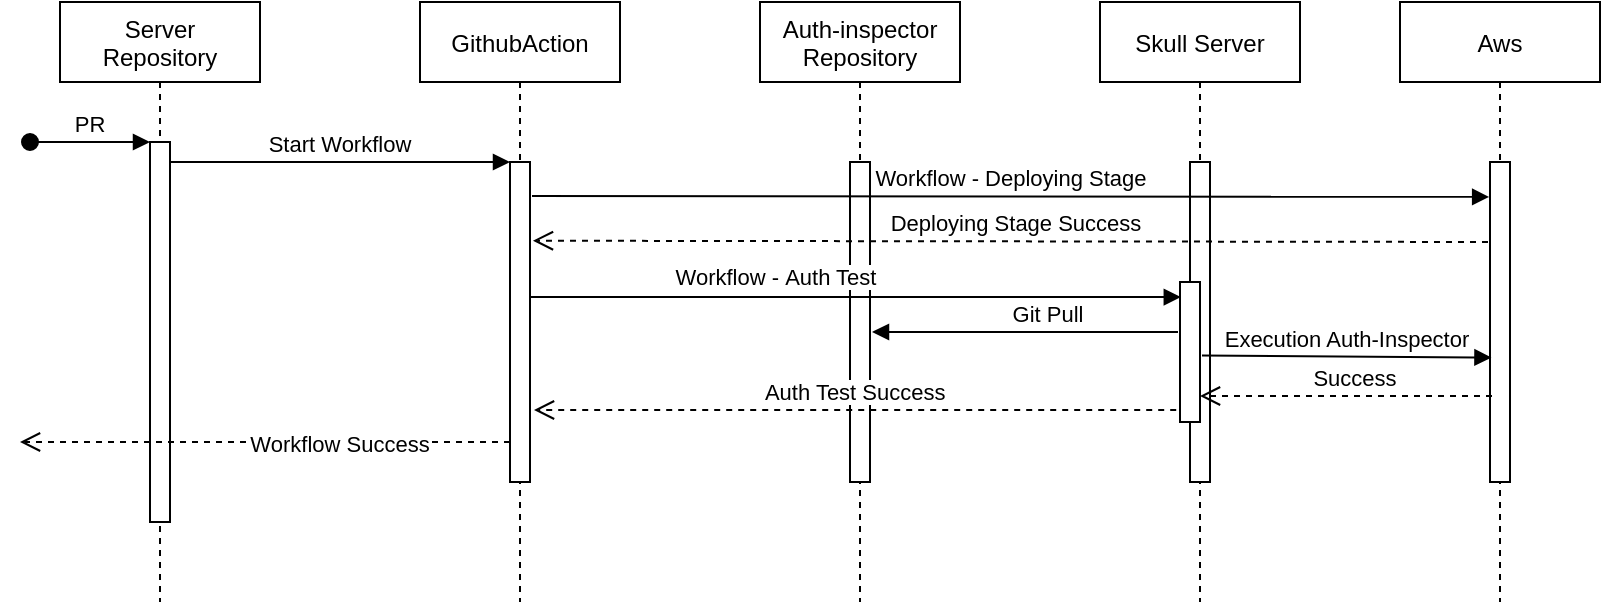 <mxfile version="14.9.1" type="github">
  <diagram id="kgpKYQtTHZ0yAKxKKP6v" name="Page-1">
    <mxGraphModel dx="1722" dy="968" grid="1" gridSize="10" guides="1" tooltips="1" connect="1" arrows="1" fold="1" page="1" pageScale="1" pageWidth="1169" pageHeight="827" math="0" shadow="0">
      <root>
        <mxCell id="0" />
        <mxCell id="1" parent="0" />
        <mxCell id="3nuBFxr9cyL0pnOWT2aG-1" value="Server&#xa;Repository" style="shape=umlLifeline;perimeter=lifelinePerimeter;container=1;collapsible=0;recursiveResize=0;rounded=0;shadow=0;strokeWidth=1;" parent="1" vertex="1">
          <mxGeometry x="190" y="250" width="100" height="300" as="geometry" />
        </mxCell>
        <mxCell id="3nuBFxr9cyL0pnOWT2aG-2" value="" style="points=[];perimeter=orthogonalPerimeter;rounded=0;shadow=0;strokeWidth=1;" parent="3nuBFxr9cyL0pnOWT2aG-1" vertex="1">
          <mxGeometry x="45" y="70" width="10" height="190" as="geometry" />
        </mxCell>
        <mxCell id="3nuBFxr9cyL0pnOWT2aG-3" value="PR" style="verticalAlign=bottom;startArrow=oval;endArrow=block;startSize=8;shadow=0;strokeWidth=1;" parent="3nuBFxr9cyL0pnOWT2aG-1" target="3nuBFxr9cyL0pnOWT2aG-2" edge="1">
          <mxGeometry relative="1" as="geometry">
            <mxPoint x="-15" y="70" as="sourcePoint" />
          </mxGeometry>
        </mxCell>
        <mxCell id="3nuBFxr9cyL0pnOWT2aG-5" value="GithubAction" style="shape=umlLifeline;perimeter=lifelinePerimeter;container=1;collapsible=0;recursiveResize=0;rounded=0;shadow=0;strokeWidth=1;" parent="1" vertex="1">
          <mxGeometry x="370" y="250" width="100" height="300" as="geometry" />
        </mxCell>
        <mxCell id="3nuBFxr9cyL0pnOWT2aG-6" value="" style="points=[];perimeter=orthogonalPerimeter;rounded=0;shadow=0;strokeWidth=1;" parent="3nuBFxr9cyL0pnOWT2aG-5" vertex="1">
          <mxGeometry x="45" y="80" width="10" height="160" as="geometry" />
        </mxCell>
        <mxCell id="3nuBFxr9cyL0pnOWT2aG-8" value="Start Workflow" style="verticalAlign=bottom;endArrow=block;entryX=0;entryY=0;shadow=0;strokeWidth=1;" parent="1" source="3nuBFxr9cyL0pnOWT2aG-2" target="3nuBFxr9cyL0pnOWT2aG-6" edge="1">
          <mxGeometry relative="1" as="geometry">
            <mxPoint x="345" y="330" as="sourcePoint" />
          </mxGeometry>
        </mxCell>
        <mxCell id="aa32ZXDL0HIKPwSdF5N1-1" value="Auth-inspector&#xa;Repository" style="shape=umlLifeline;perimeter=lifelinePerimeter;container=1;collapsible=0;recursiveResize=0;rounded=0;shadow=0;strokeWidth=1;" vertex="1" parent="1">
          <mxGeometry x="540" y="250" width="100" height="300" as="geometry" />
        </mxCell>
        <mxCell id="aa32ZXDL0HIKPwSdF5N1-2" value="" style="points=[];perimeter=orthogonalPerimeter;rounded=0;shadow=0;strokeWidth=1;" vertex="1" parent="aa32ZXDL0HIKPwSdF5N1-1">
          <mxGeometry x="45" y="80" width="10" height="160" as="geometry" />
        </mxCell>
        <mxCell id="aa32ZXDL0HIKPwSdF5N1-3" value="Skull Server" style="shape=umlLifeline;perimeter=lifelinePerimeter;container=1;collapsible=0;recursiveResize=0;rounded=0;shadow=0;strokeWidth=1;" vertex="1" parent="1">
          <mxGeometry x="710" y="250" width="100" height="300" as="geometry" />
        </mxCell>
        <mxCell id="aa32ZXDL0HIKPwSdF5N1-4" value="" style="points=[];perimeter=orthogonalPerimeter;rounded=0;shadow=0;strokeWidth=1;" vertex="1" parent="aa32ZXDL0HIKPwSdF5N1-3">
          <mxGeometry x="45" y="80" width="10" height="160" as="geometry" />
        </mxCell>
        <mxCell id="aa32ZXDL0HIKPwSdF5N1-6" value="Deploying Stage Success" style="verticalAlign=bottom;endArrow=open;dashed=1;endSize=8;exitX=0;exitY=0.95;shadow=0;strokeWidth=1;entryX=1.148;entryY=0.246;entryDx=0;entryDy=0;entryPerimeter=0;" edge="1" parent="1" target="3nuBFxr9cyL0pnOWT2aG-6">
          <mxGeometry relative="1" as="geometry">
            <mxPoint x="430" y="370" as="targetPoint" />
            <mxPoint x="910" y="370.0" as="sourcePoint" />
          </mxGeometry>
        </mxCell>
        <mxCell id="aa32ZXDL0HIKPwSdF5N1-9" value="Aws" style="shape=umlLifeline;perimeter=lifelinePerimeter;container=1;collapsible=0;recursiveResize=0;rounded=0;shadow=0;strokeWidth=1;" vertex="1" parent="1">
          <mxGeometry x="860" y="250" width="100" height="300" as="geometry" />
        </mxCell>
        <mxCell id="aa32ZXDL0HIKPwSdF5N1-10" value="" style="points=[];perimeter=orthogonalPerimeter;rounded=0;shadow=0;strokeWidth=1;" vertex="1" parent="aa32ZXDL0HIKPwSdF5N1-9">
          <mxGeometry x="45" y="80" width="10" height="160" as="geometry" />
        </mxCell>
        <mxCell id="aa32ZXDL0HIKPwSdF5N1-12" value="Workflow - Deploying Stage" style="verticalAlign=bottom;endArrow=block;shadow=0;strokeWidth=1;entryX=-0.043;entryY=0.109;entryDx=0;entryDy=0;entryPerimeter=0;" edge="1" parent="1" target="aa32ZXDL0HIKPwSdF5N1-10">
          <mxGeometry relative="1" as="geometry">
            <mxPoint x="426" y="347" as="sourcePoint" />
            <mxPoint x="900" y="348" as="targetPoint" />
          </mxGeometry>
        </mxCell>
        <mxCell id="aa32ZXDL0HIKPwSdF5N1-13" value="Workflow - Auth Test" style="verticalAlign=bottom;endArrow=block;shadow=0;strokeWidth=1;entryX=0.04;entryY=0.108;entryDx=0;entryDy=0;entryPerimeter=0;" edge="1" parent="1" source="3nuBFxr9cyL0pnOWT2aG-6" target="aa32ZXDL0HIKPwSdF5N1-14">
          <mxGeometry x="-0.243" y="1" relative="1" as="geometry">
            <mxPoint x="426" y="398" as="sourcePoint" />
            <mxPoint x="586" y="398" as="targetPoint" />
            <mxPoint as="offset" />
          </mxGeometry>
        </mxCell>
        <mxCell id="aa32ZXDL0HIKPwSdF5N1-14" value="" style="points=[];perimeter=orthogonalPerimeter;rounded=0;shadow=0;strokeWidth=1;" vertex="1" parent="1">
          <mxGeometry x="750" y="390" width="10" height="70" as="geometry" />
        </mxCell>
        <mxCell id="aa32ZXDL0HIKPwSdF5N1-15" value="Git Pull" style="verticalAlign=bottom;endArrow=block;shadow=0;strokeWidth=1;" edge="1" parent="1">
          <mxGeometry x="-0.151" relative="1" as="geometry">
            <mxPoint x="749" y="415" as="sourcePoint" />
            <mxPoint x="596" y="415" as="targetPoint" />
            <mxPoint as="offset" />
          </mxGeometry>
        </mxCell>
        <mxCell id="aa32ZXDL0HIKPwSdF5N1-16" value="Execution Auth-Inspector" style="verticalAlign=bottom;endArrow=block;shadow=0;strokeWidth=1;entryX=0.072;entryY=0.611;entryDx=0;entryDy=0;entryPerimeter=0;exitX=1.1;exitY=0.525;exitDx=0;exitDy=0;exitPerimeter=0;" edge="1" parent="1" source="aa32ZXDL0HIKPwSdF5N1-14" target="aa32ZXDL0HIKPwSdF5N1-10">
          <mxGeometry relative="1" as="geometry">
            <mxPoint x="759" y="429" as="sourcePoint" />
            <mxPoint x="900" y="430" as="targetPoint" />
          </mxGeometry>
        </mxCell>
        <mxCell id="aa32ZXDL0HIKPwSdF5N1-17" value="Auth Test Success" style="verticalAlign=bottom;endArrow=open;dashed=1;endSize=8;shadow=0;strokeWidth=1;exitX=-0.19;exitY=0.858;exitDx=0;exitDy=0;exitPerimeter=0;" edge="1" parent="1">
          <mxGeometry relative="1" as="geometry">
            <mxPoint x="427" y="454" as="targetPoint" />
            <mxPoint x="748.1" y="454.06" as="sourcePoint" />
          </mxGeometry>
        </mxCell>
        <mxCell id="aa32ZXDL0HIKPwSdF5N1-18" value="Workflow Success" style="verticalAlign=bottom;endArrow=open;dashed=1;endSize=8;shadow=0;strokeWidth=1;" edge="1" parent="1">
          <mxGeometry x="-0.306" y="10" relative="1" as="geometry">
            <mxPoint x="170" y="470" as="targetPoint" />
            <mxPoint x="415" y="470" as="sourcePoint" />
            <mxPoint as="offset" />
          </mxGeometry>
        </mxCell>
        <mxCell id="aa32ZXDL0HIKPwSdF5N1-19" value="Success" style="verticalAlign=bottom;endArrow=open;dashed=1;endSize=8;shadow=0;strokeWidth=1;" edge="1" parent="1">
          <mxGeometry x="-0.059" relative="1" as="geometry">
            <mxPoint x="760" y="447" as="targetPoint" />
            <mxPoint x="906" y="447" as="sourcePoint" />
            <mxPoint as="offset" />
          </mxGeometry>
        </mxCell>
      </root>
    </mxGraphModel>
  </diagram>
</mxfile>
